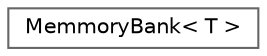 digraph "Graphical Class Hierarchy"
{
 // LATEX_PDF_SIZE
  bgcolor="transparent";
  edge [fontname=Helvetica,fontsize=10,labelfontname=Helvetica,labelfontsize=10];
  node [fontname=Helvetica,fontsize=10,shape=box,height=0.2,width=0.4];
  rankdir="LR";
  Node0 [id="Node000000",label="MemmoryBank\< T \>",height=0.2,width=0.4,color="grey40", fillcolor="white", style="filled",URL="$struct_memmory_bank.html",tooltip=" "];
}
